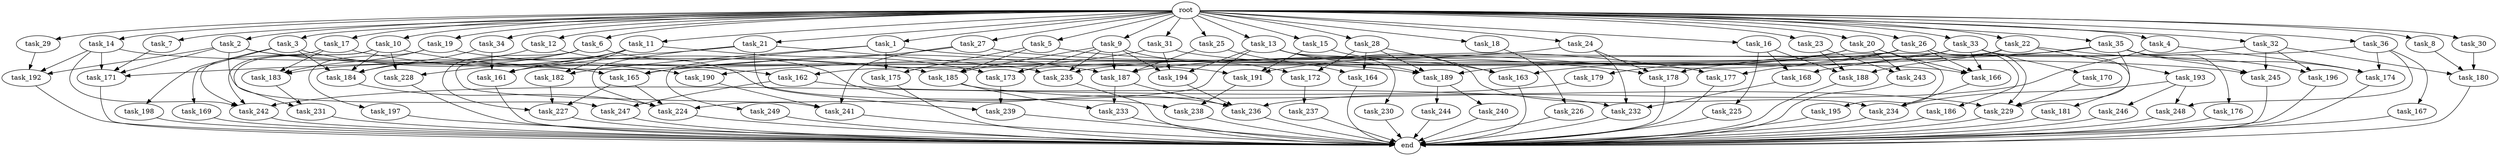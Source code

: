 digraph G {
  root [size="0.000000"];
  task_1 [size="1024.000000"];
  task_2 [size="1024.000000"];
  task_3 [size="1024.000000"];
  task_4 [size="1024.000000"];
  task_5 [size="1024.000000"];
  task_6 [size="1024.000000"];
  task_7 [size="1024.000000"];
  task_8 [size="1024.000000"];
  task_9 [size="1024.000000"];
  task_10 [size="1024.000000"];
  task_11 [size="1024.000000"];
  task_12 [size="1024.000000"];
  task_13 [size="1024.000000"];
  task_14 [size="1024.000000"];
  task_15 [size="1024.000000"];
  task_16 [size="1024.000000"];
  task_17 [size="1024.000000"];
  task_18 [size="1024.000000"];
  task_19 [size="1024.000000"];
  task_20 [size="1024.000000"];
  task_21 [size="1024.000000"];
  task_22 [size="1024.000000"];
  task_23 [size="1024.000000"];
  task_24 [size="1024.000000"];
  task_25 [size="1024.000000"];
  task_26 [size="1024.000000"];
  task_27 [size="1024.000000"];
  task_28 [size="1024.000000"];
  task_29 [size="1024.000000"];
  task_30 [size="1024.000000"];
  task_31 [size="1024.000000"];
  task_32 [size="1024.000000"];
  task_33 [size="1024.000000"];
  task_34 [size="1024.000000"];
  task_35 [size="1024.000000"];
  task_36 [size="1024.000000"];
  task_161 [size="695784701952.000000"];
  task_162 [size="635655159808.000000"];
  task_163 [size="850403524608.000000"];
  task_164 [size="635655159808.000000"];
  task_165 [size="670014898176.000000"];
  task_166 [size="816043786240.000000"];
  task_167 [size="420906795008.000000"];
  task_168 [size="1717986918400.000000"];
  task_169 [size="695784701952.000000"];
  task_170 [size="214748364800.000000"];
  task_171 [size="2010044694528.000000"];
  task_172 [size="455266533376.000000"];
  task_173 [size="532575944704.000000"];
  task_174 [size="1829656068096.000000"];
  task_175 [size="730144440320.000000"];
  task_176 [size="858993459200.000000"];
  task_177 [size="523986010112.000000"];
  task_178 [size="592705486848.000000"];
  task_179 [size="77309411328.000000"];
  task_180 [size="661424963584.000000"];
  task_181 [size="214748364800.000000"];
  task_182 [size="498216206336.000000"];
  task_183 [size="1185410973696.000000"];
  task_184 [size="1632087572480.000000"];
  task_185 [size="1202590842880.000000"];
  task_186 [size="214748364800.000000"];
  task_187 [size="1657857376256.000000"];
  task_188 [size="1151051235328.000000"];
  task_189 [size="1133871366144.000000"];
  task_190 [size="730144440320.000000"];
  task_191 [size="644245094400.000000"];
  task_192 [size="1357209665536.000000"];
  task_193 [size="77309411328.000000"];
  task_194 [size="558345748480.000000"];
  task_195 [size="77309411328.000000"];
  task_196 [size="214748364800.000000"];
  task_197 [size="214748364800.000000"];
  task_198 [size="695784701952.000000"];
  task_224 [size="1460288880640.000000"];
  task_225 [size="858993459200.000000"];
  task_226 [size="309237645312.000000"];
  task_227 [size="704374636544.000000"];
  task_228 [size="627065225216.000000"];
  task_229 [size="1322849927168.000000"];
  task_230 [size="214748364800.000000"];
  task_231 [size="764504178688.000000"];
  task_232 [size="661424963584.000000"];
  task_233 [size="455266533376.000000"];
  task_234 [size="1047972020224.000000"];
  task_235 [size="420906795008.000000"];
  task_236 [size="1657857376256.000000"];
  task_237 [size="549755813888.000000"];
  task_238 [size="154618822656.000000"];
  task_239 [size="386547056640.000000"];
  task_240 [size="420906795008.000000"];
  task_241 [size="798863917056.000000"];
  task_242 [size="2250562863104.000000"];
  task_243 [size="292057776128.000000"];
  task_244 [size="420906795008.000000"];
  task_245 [size="1030792151040.000000"];
  task_246 [size="137438953472.000000"];
  task_247 [size="498216206336.000000"];
  task_248 [size="558345748480.000000"];
  task_249 [size="420906795008.000000"];
  end [size="0.000000"];

  root -> task_1 [size="1.000000"];
  root -> task_2 [size="1.000000"];
  root -> task_3 [size="1.000000"];
  root -> task_4 [size="1.000000"];
  root -> task_5 [size="1.000000"];
  root -> task_6 [size="1.000000"];
  root -> task_7 [size="1.000000"];
  root -> task_8 [size="1.000000"];
  root -> task_9 [size="1.000000"];
  root -> task_10 [size="1.000000"];
  root -> task_11 [size="1.000000"];
  root -> task_12 [size="1.000000"];
  root -> task_13 [size="1.000000"];
  root -> task_14 [size="1.000000"];
  root -> task_15 [size="1.000000"];
  root -> task_16 [size="1.000000"];
  root -> task_17 [size="1.000000"];
  root -> task_18 [size="1.000000"];
  root -> task_19 [size="1.000000"];
  root -> task_20 [size="1.000000"];
  root -> task_21 [size="1.000000"];
  root -> task_22 [size="1.000000"];
  root -> task_23 [size="1.000000"];
  root -> task_24 [size="1.000000"];
  root -> task_25 [size="1.000000"];
  root -> task_26 [size="1.000000"];
  root -> task_27 [size="1.000000"];
  root -> task_28 [size="1.000000"];
  root -> task_29 [size="1.000000"];
  root -> task_30 [size="1.000000"];
  root -> task_31 [size="1.000000"];
  root -> task_32 [size="1.000000"];
  root -> task_33 [size="1.000000"];
  root -> task_34 [size="1.000000"];
  root -> task_35 [size="1.000000"];
  root -> task_36 [size="1.000000"];
  task_1 -> task_175 [size="411041792.000000"];
  task_1 -> task_178 [size="411041792.000000"];
  task_1 -> task_182 [size="411041792.000000"];
  task_1 -> task_249 [size="411041792.000000"];
  task_2 -> task_165 [size="411041792.000000"];
  task_2 -> task_171 [size="411041792.000000"];
  task_2 -> task_189 [size="411041792.000000"];
  task_2 -> task_192 [size="411041792.000000"];
  task_2 -> task_247 [size="411041792.000000"];
  task_3 -> task_169 [size="679477248.000000"];
  task_3 -> task_184 [size="679477248.000000"];
  task_3 -> task_190 [size="679477248.000000"];
  task_3 -> task_198 [size="679477248.000000"];
  task_4 -> task_174 [size="536870912.000000"];
  task_4 -> task_236 [size="536870912.000000"];
  task_5 -> task_175 [size="301989888.000000"];
  task_5 -> task_177 [size="301989888.000000"];
  task_5 -> task_185 [size="301989888.000000"];
  task_6 -> task_183 [size="536870912.000000"];
  task_6 -> task_227 [size="536870912.000000"];
  task_6 -> task_236 [size="536870912.000000"];
  task_6 -> task_241 [size="536870912.000000"];
  task_7 -> task_171 [size="411041792.000000"];
  task_8 -> task_180 [size="209715200.000000"];
  task_9 -> task_172 [size="33554432.000000"];
  task_9 -> task_173 [size="33554432.000000"];
  task_9 -> task_185 [size="33554432.000000"];
  task_9 -> task_187 [size="33554432.000000"];
  task_9 -> task_194 [size="33554432.000000"];
  task_9 -> task_235 [size="33554432.000000"];
  task_10 -> task_184 [size="536870912.000000"];
  task_10 -> task_187 [size="536870912.000000"];
  task_10 -> task_228 [size="536870912.000000"];
  task_10 -> task_231 [size="536870912.000000"];
  task_10 -> task_242 [size="536870912.000000"];
  task_11 -> task_161 [size="75497472.000000"];
  task_11 -> task_173 [size="75497472.000000"];
  task_11 -> task_182 [size="75497472.000000"];
  task_11 -> task_228 [size="75497472.000000"];
  task_12 -> task_184 [size="75497472.000000"];
  task_12 -> task_238 [size="75497472.000000"];
  task_13 -> task_189 [size="209715200.000000"];
  task_13 -> task_194 [size="209715200.000000"];
  task_13 -> task_224 [size="209715200.000000"];
  task_13 -> task_230 [size="209715200.000000"];
  task_13 -> task_234 [size="209715200.000000"];
  task_14 -> task_171 [size="838860800.000000"];
  task_14 -> task_185 [size="838860800.000000"];
  task_14 -> task_192 [size="838860800.000000"];
  task_14 -> task_242 [size="838860800.000000"];
  task_15 -> task_163 [size="209715200.000000"];
  task_15 -> task_191 [size="209715200.000000"];
  task_16 -> task_168 [size="838860800.000000"];
  task_16 -> task_188 [size="838860800.000000"];
  task_16 -> task_225 [size="838860800.000000"];
  task_17 -> task_162 [size="411041792.000000"];
  task_17 -> task_183 [size="411041792.000000"];
  task_17 -> task_242 [size="411041792.000000"];
  task_18 -> task_226 [size="301989888.000000"];
  task_19 -> task_183 [size="209715200.000000"];
  task_19 -> task_191 [size="209715200.000000"];
  task_19 -> task_197 [size="209715200.000000"];
  task_20 -> task_166 [size="75497472.000000"];
  task_20 -> task_179 [size="75497472.000000"];
  task_20 -> task_189 [size="75497472.000000"];
  task_20 -> task_195 [size="75497472.000000"];
  task_20 -> task_243 [size="75497472.000000"];
  task_21 -> task_171 [size="301989888.000000"];
  task_21 -> task_224 [size="301989888.000000"];
  task_21 -> task_235 [size="301989888.000000"];
  task_21 -> task_239 [size="301989888.000000"];
  task_22 -> task_188 [size="75497472.000000"];
  task_22 -> task_193 [size="75497472.000000"];
  task_22 -> task_196 [size="75497472.000000"];
  task_22 -> task_235 [size="75497472.000000"];
  task_23 -> task_188 [size="209715200.000000"];
  task_23 -> task_243 [size="209715200.000000"];
  task_24 -> task_178 [size="33554432.000000"];
  task_24 -> task_190 [size="33554432.000000"];
  task_24 -> task_232 [size="33554432.000000"];
  task_25 -> task_164 [size="209715200.000000"];
  task_25 -> task_187 [size="209715200.000000"];
  task_26 -> task_165 [size="209715200.000000"];
  task_26 -> task_166 [size="209715200.000000"];
  task_26 -> task_177 [size="209715200.000000"];
  task_26 -> task_186 [size="209715200.000000"];
  task_26 -> task_191 [size="209715200.000000"];
  task_26 -> task_229 [size="209715200.000000"];
  task_27 -> task_165 [size="33554432.000000"];
  task_27 -> task_241 [size="33554432.000000"];
  task_27 -> task_245 [size="33554432.000000"];
  task_28 -> task_163 [size="411041792.000000"];
  task_28 -> task_164 [size="411041792.000000"];
  task_28 -> task_172 [size="411041792.000000"];
  task_28 -> task_189 [size="411041792.000000"];
  task_29 -> task_192 [size="75497472.000000"];
  task_30 -> task_180 [size="301989888.000000"];
  task_31 -> task_161 [size="301989888.000000"];
  task_31 -> task_166 [size="301989888.000000"];
  task_31 -> task_194 [size="301989888.000000"];
  task_32 -> task_178 [size="134217728.000000"];
  task_32 -> task_180 [size="134217728.000000"];
  task_32 -> task_196 [size="134217728.000000"];
  task_32 -> task_245 [size="134217728.000000"];
  task_33 -> task_162 [size="209715200.000000"];
  task_33 -> task_163 [size="209715200.000000"];
  task_33 -> task_166 [size="209715200.000000"];
  task_33 -> task_170 [size="209715200.000000"];
  task_33 -> task_181 [size="209715200.000000"];
  task_34 -> task_161 [size="301989888.000000"];
  task_34 -> task_184 [size="301989888.000000"];
  task_35 -> task_168 [size="838860800.000000"];
  task_35 -> task_174 [size="838860800.000000"];
  task_35 -> task_176 [size="838860800.000000"];
  task_35 -> task_187 [size="838860800.000000"];
  task_35 -> task_229 [size="838860800.000000"];
  task_35 -> task_245 [size="838860800.000000"];
  task_36 -> task_167 [size="411041792.000000"];
  task_36 -> task_173 [size="411041792.000000"];
  task_36 -> task_174 [size="411041792.000000"];
  task_36 -> task_248 [size="411041792.000000"];
  task_161 -> end [size="1.000000"];
  task_162 -> task_232 [size="75497472.000000"];
  task_162 -> task_247 [size="75497472.000000"];
  task_163 -> end [size="1.000000"];
  task_164 -> end [size="1.000000"];
  task_165 -> task_224 [size="75497472.000000"];
  task_165 -> task_227 [size="75497472.000000"];
  task_166 -> task_234 [size="679477248.000000"];
  task_167 -> end [size="1.000000"];
  task_168 -> task_232 [size="536870912.000000"];
  task_169 -> end [size="1.000000"];
  task_170 -> task_229 [size="209715200.000000"];
  task_171 -> end [size="1.000000"];
  task_172 -> task_237 [size="536870912.000000"];
  task_173 -> task_239 [size="75497472.000000"];
  task_174 -> end [size="1.000000"];
  task_175 -> end [size="1.000000"];
  task_176 -> end [size="1.000000"];
  task_177 -> end [size="1.000000"];
  task_178 -> end [size="1.000000"];
  task_179 -> task_242 [size="411041792.000000"];
  task_180 -> end [size="1.000000"];
  task_181 -> end [size="1.000000"];
  task_182 -> task_227 [size="75497472.000000"];
  task_183 -> task_231 [size="209715200.000000"];
  task_184 -> task_224 [size="838860800.000000"];
  task_185 -> task_229 [size="33554432.000000"];
  task_185 -> task_233 [size="33554432.000000"];
  task_186 -> end [size="1.000000"];
  task_187 -> task_233 [size="411041792.000000"];
  task_187 -> task_236 [size="411041792.000000"];
  task_188 -> end [size="1.000000"];
  task_189 -> task_240 [size="411041792.000000"];
  task_189 -> task_244 [size="411041792.000000"];
  task_190 -> task_241 [size="209715200.000000"];
  task_191 -> task_238 [size="75497472.000000"];
  task_192 -> end [size="1.000000"];
  task_193 -> task_234 [size="134217728.000000"];
  task_193 -> task_246 [size="134217728.000000"];
  task_193 -> task_248 [size="134217728.000000"];
  task_194 -> task_236 [size="134217728.000000"];
  task_195 -> end [size="1.000000"];
  task_196 -> end [size="1.000000"];
  task_197 -> end [size="1.000000"];
  task_198 -> end [size="1.000000"];
  task_224 -> end [size="1.000000"];
  task_225 -> end [size="1.000000"];
  task_226 -> end [size="1.000000"];
  task_227 -> end [size="1.000000"];
  task_228 -> end [size="1.000000"];
  task_229 -> end [size="1.000000"];
  task_230 -> end [size="1.000000"];
  task_231 -> end [size="1.000000"];
  task_232 -> end [size="1.000000"];
  task_233 -> end [size="1.000000"];
  task_234 -> end [size="1.000000"];
  task_235 -> end [size="1.000000"];
  task_236 -> end [size="1.000000"];
  task_237 -> end [size="1.000000"];
  task_238 -> end [size="1.000000"];
  task_239 -> end [size="1.000000"];
  task_240 -> end [size="1.000000"];
  task_241 -> end [size="1.000000"];
  task_242 -> end [size="1.000000"];
  task_243 -> end [size="1.000000"];
  task_244 -> end [size="1.000000"];
  task_245 -> end [size="1.000000"];
  task_246 -> end [size="1.000000"];
  task_247 -> end [size="1.000000"];
  task_248 -> end [size="1.000000"];
  task_249 -> end [size="1.000000"];
}
